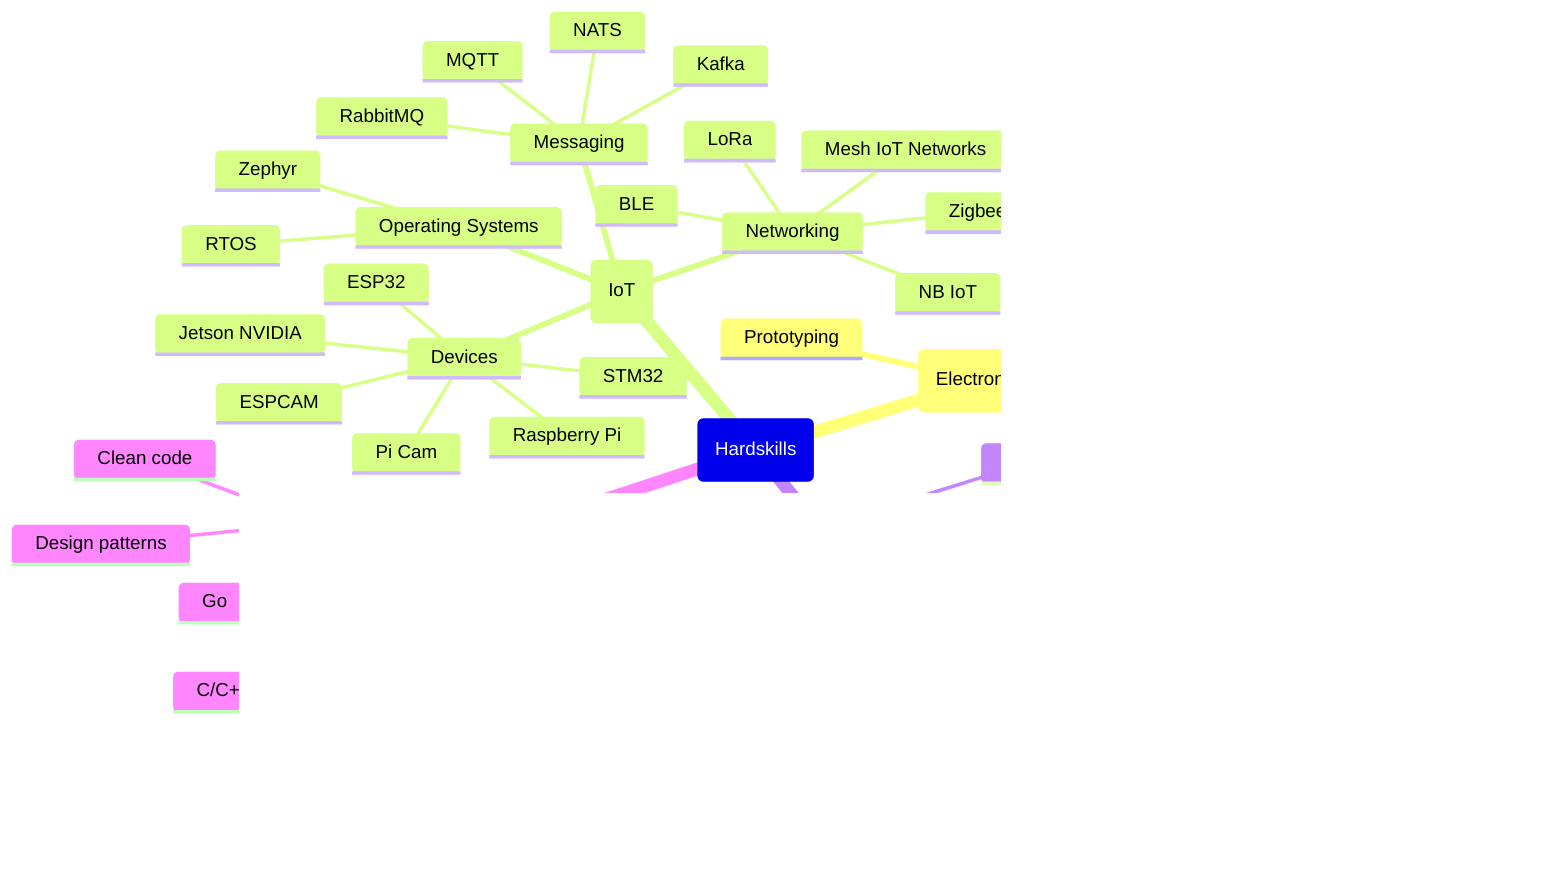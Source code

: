 mindmap
  (Hardskills)
  ::icon(fa fa-laptop)
    (Electronics)
    ::icon(fa fa-microchip)
        Circuit/PCB designing
            Altium
            Eagle
            KiCad
        Prototyping
        Soldering
            Tipo 1
            Tipo 2
            Tipo 3
    (IoT)
    ::icon(fa fa-cloud)
        Devices
            Raspberry Pi
            Pi Cam
            ESPCAM
            ESP32
            STM32
            Jetson NVIDIA
        Networking
            LoRa
            Zigbee
            BLE
            Mesh IoT Networks
            NB IoT
        Messaging
            MQTT
            RabbitMQ
            Kafka
            NATS
        Operating Systems
            RTOS
            Zephyr
    (DevOps)
    ::icon(fa fa-infinity)
        General tools
            Linux
            Shell
        Web
            Networking
            Web Protocols
            HTTP, SSL/TLS, SSH
        Containers & Orchestration
            Docker
            Kubernetes
        Cloud Providers
            AWS
            Azure
            Google Cloud Platform
        CI/CD
            Jenkins
            GitLab CI
            GitHub Actions
            Travis CI
            AWS Codepipeline
            Azure DevOps
        Monitoring
            Zabbix
    (Programming)
    ::icon(fa fa-book)
        Languages
            C/C++
            Rust
            Go
        Others
            Clean code
            Design patterns
